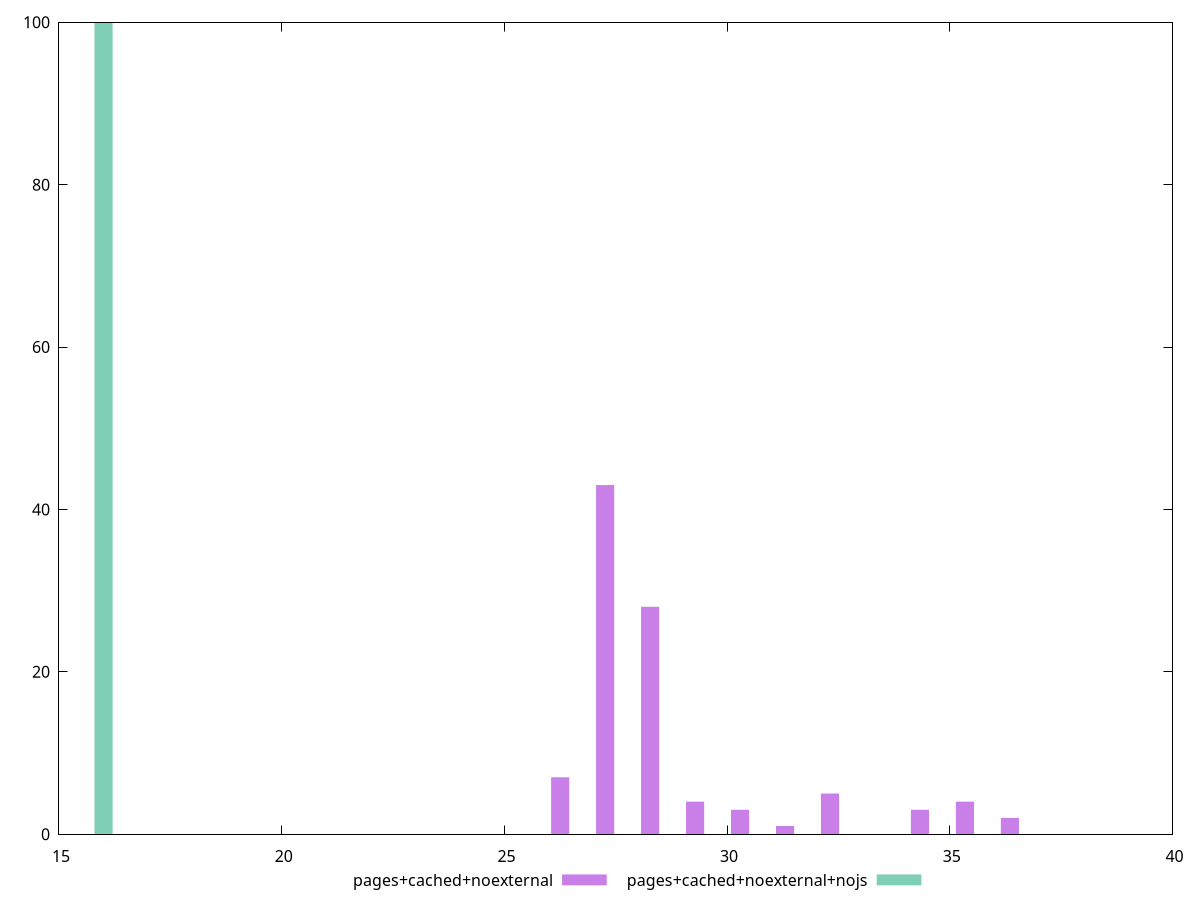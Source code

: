 $_pagesCachedNoexternal <<EOF
30.291081103829587 3
27.261972993446626 43
31.30078380729057 1
26.252270289985642 7
28.271675696907614 28
35.339594621134516 4
29.281378400368602 4
32.31048651075156 5
36.349297324595504 2
34.329891917673535 3
EOF
$_pagesCachedNoexternalNojs <<EOF
16 100
EOF
set key outside below
set terminal pngcairo
set output "report_00006_2020-11-02T20-21-41.718Z/max-potential-fid/max-potential-fid_pages+cached+noexternal_pages+cached+noexternal+nojs+hist.png"
set boxwidth 0.4069859464919101
set style fill transparent solid 0.5 noborder
set yrange [0:100]
plot $_pagesCachedNoexternal title "pages+cached+noexternal" with boxes ,$_pagesCachedNoexternalNojs title "pages+cached+noexternal+nojs" with boxes ,